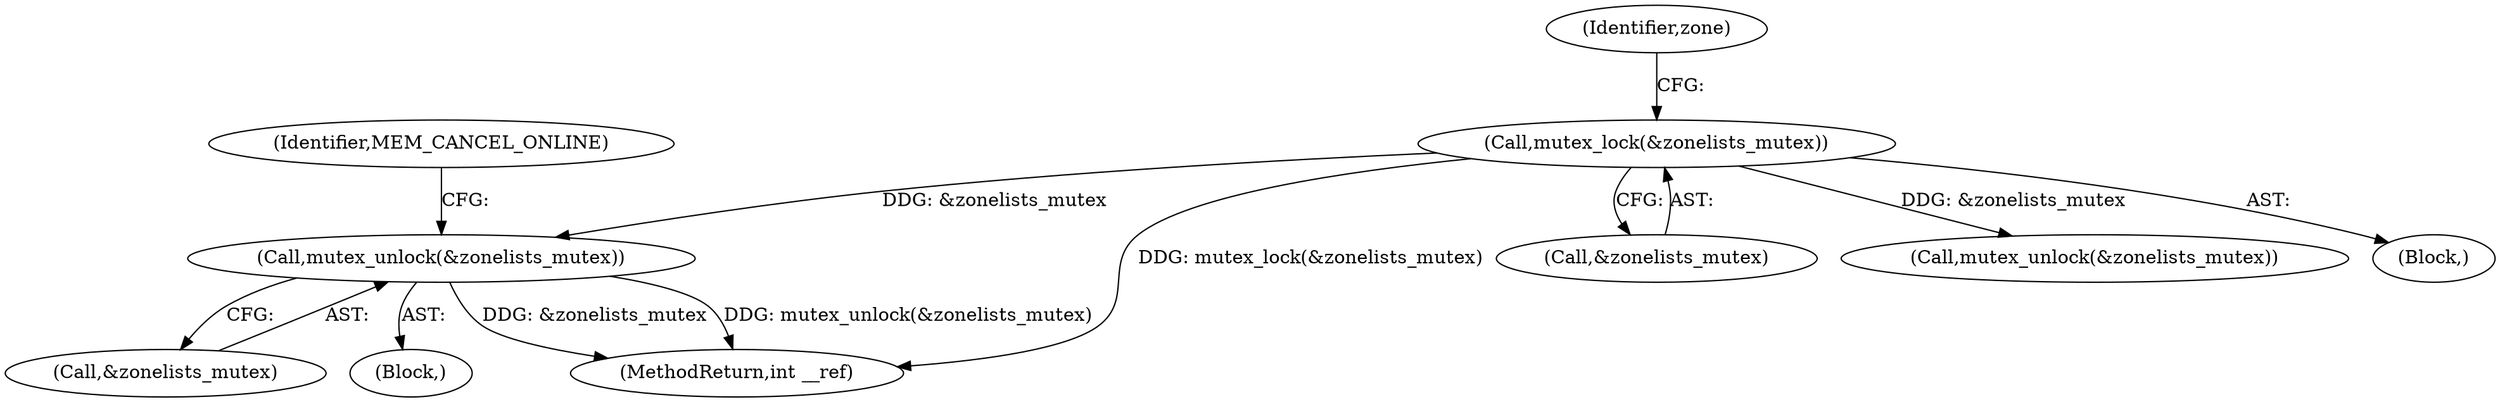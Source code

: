 digraph "0_linux_08dff7b7d629807dbb1f398c68dd9cd58dd657a1@API" {
"1000196" [label="(Call,mutex_unlock(&zonelists_mutex))"];
"1000175" [label="(Call,mutex_lock(&zonelists_mutex))"];
"1000200" [label="(Identifier,MEM_CANCEL_ONLINE)"];
"1000176" [label="(Call,&zonelists_mutex)"];
"1000197" [label="(Call,&zonelists_mutex)"];
"1000195" [label="(Block,)"];
"1000196" [label="(Call,mutex_unlock(&zonelists_mutex))"];
"1000175" [label="(Call,mutex_lock(&zonelists_mutex))"];
"1000181" [label="(Identifier,zone)"];
"1000226" [label="(Call,mutex_unlock(&zonelists_mutex))"];
"1000105" [label="(Block,)"];
"1000253" [label="(MethodReturn,int __ref)"];
"1000196" -> "1000195"  [label="AST: "];
"1000196" -> "1000197"  [label="CFG: "];
"1000197" -> "1000196"  [label="AST: "];
"1000200" -> "1000196"  [label="CFG: "];
"1000196" -> "1000253"  [label="DDG: &zonelists_mutex"];
"1000196" -> "1000253"  [label="DDG: mutex_unlock(&zonelists_mutex)"];
"1000175" -> "1000196"  [label="DDG: &zonelists_mutex"];
"1000175" -> "1000105"  [label="AST: "];
"1000175" -> "1000176"  [label="CFG: "];
"1000176" -> "1000175"  [label="AST: "];
"1000181" -> "1000175"  [label="CFG: "];
"1000175" -> "1000253"  [label="DDG: mutex_lock(&zonelists_mutex)"];
"1000175" -> "1000226"  [label="DDG: &zonelists_mutex"];
}

